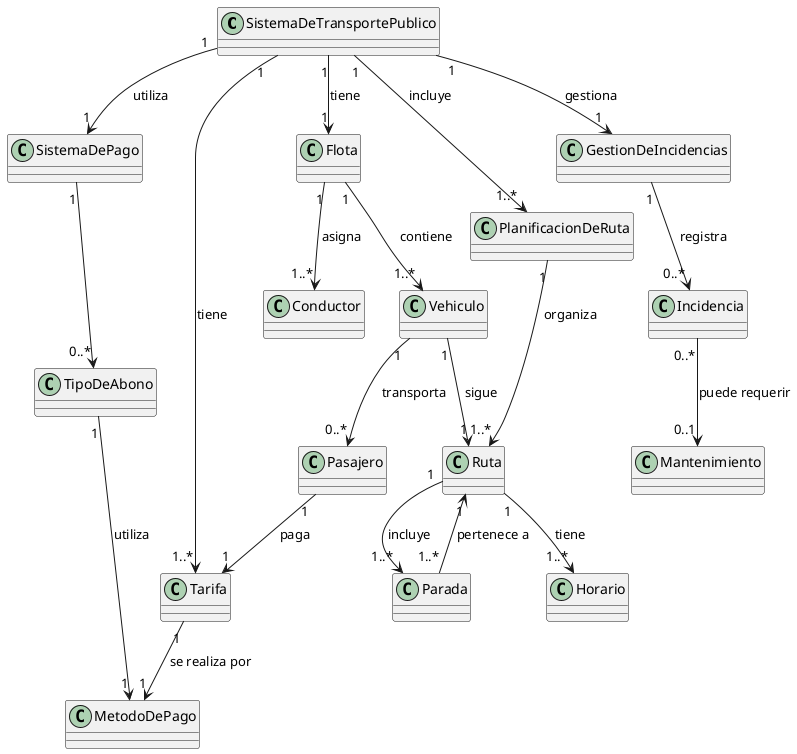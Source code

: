 @startuml

class SistemaDeTransportePublico {
}

class SistemaDePago {
}

class TipoDeAbono {
}

class MetodoDePago {
}

class Tarifa {
}

class Flota {
}

class Conductor {
}

class Vehiculo {
}

class Pasajero {
}

class Ruta {
}

class Parada {
}

class Horario {
}

class PlanificacionDeRuta {
}

class GestionDeIncidencias {
}

class Incidencia {
}

class Mantenimiento {
}

SistemaDeTransportePublico "1" --> "1" SistemaDePago : utiliza
SistemaDeTransportePublico "1" --> "1..*" Tarifa : tiene
SistemaDeTransportePublico "1" --> "1" Flota : tiene
SistemaDeTransportePublico "1" --> "1..*" PlanificacionDeRuta : incluye
SistemaDeTransportePublico "1" --> "1" GestionDeIncidencias : gestiona

SistemaDePago "1" --> "0..*" TipoDeAbono
TipoDeAbono "1" --> "1" MetodoDePago : utiliza

Flota "1" --> "1..*" Conductor : asigna
Flota "1" --> "1..*" Vehiculo : contiene

Vehiculo "1" --> "0..*" Pasajero : transporta
Vehiculo "1" --> "1" Ruta : sigue

Ruta "1" --> "1..*" Parada : incluye
Ruta "1" --> "1..*" Horario : tiene

PlanificacionDeRuta "1" --> "1..*" Ruta : organiza

GestionDeIncidencias "1" --> "0..*" Incidencia : registra
Incidencia "0..*" --> "0..1" Mantenimiento : puede requerir

Tarifa "1" --> "1" MetodoDePago : se realiza por
Pasajero "1" --> "1" Tarifa : paga

Parada "1..*" --> "1" Ruta : pertenece a

@enduml
